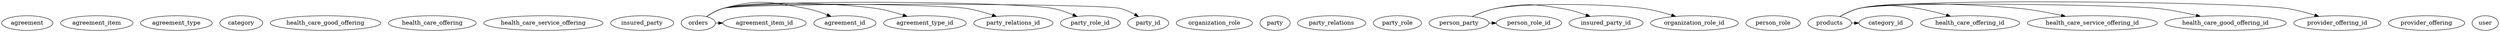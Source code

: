 // ERD
digraph {
	agreement
	agreement_item
	agreement_type
	category
	health_care_good_offering
	health_care_offering
	health_care_service_offering
	insured_party
	orders
	organization_role
	party
	party_relations
	party_role
	person_party
	person_role
	products
	provider_offering
	user
	orders -> agreement_item_id [constraint=orders_ibfk_1]
	orders -> agreement_id [constraint=orders_ibfk_2]
	orders -> agreement_type_id [constraint=orders_ibfk_3]
	orders -> party_relations_id [constraint=orders_ibfk_4]
	orders -> party_role_id [constraint=orders_ibfk_5]
	orders -> party_id [constraint=orders_ibfk_6]
	person_party -> person_role_id [constraint=person_party_ibfk_1]
	person_party -> insured_party_id [constraint=person_party_ibfk_2]
	person_party -> organization_role_id [constraint=person_party_ibfk_3]
	products -> category_id [constraint=products_ibfk_1]
	products -> health_care_offering_id [constraint=products_ibfk_2]
	products -> health_care_service_offering_id [constraint=products_ibfk_3]
	products -> health_care_good_offering_id [constraint=products_ibfk_4]
	products -> provider_offering_id [constraint=products_ibfk_5]
}
